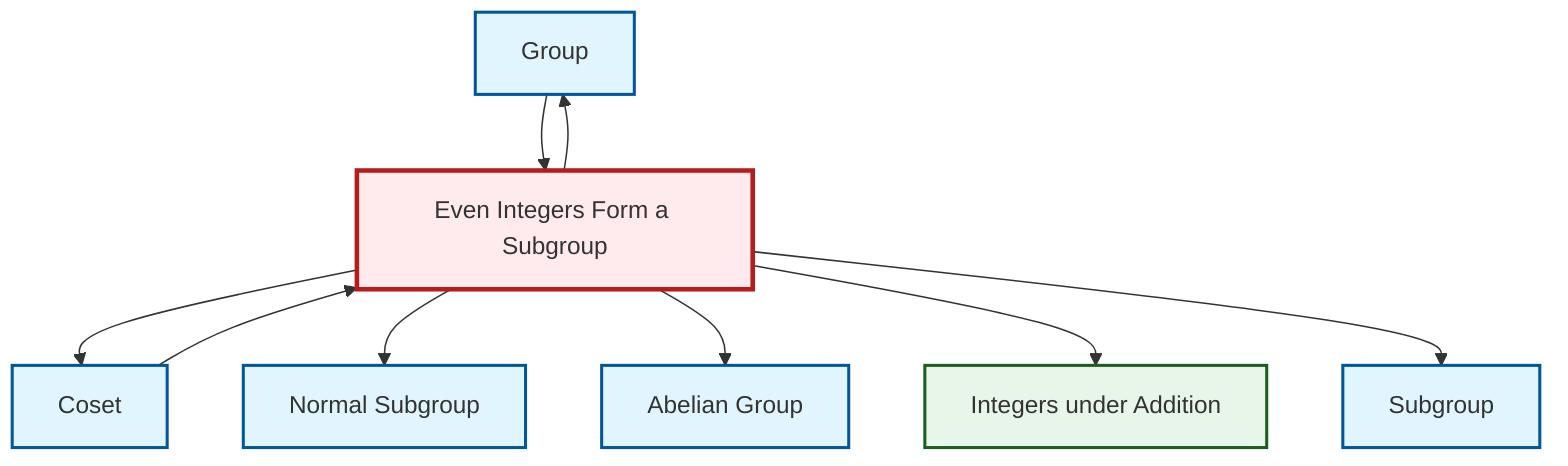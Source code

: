 graph TD
    classDef definition fill:#e1f5fe,stroke:#01579b,stroke-width:2px
    classDef theorem fill:#f3e5f5,stroke:#4a148c,stroke-width:2px
    classDef axiom fill:#fff3e0,stroke:#e65100,stroke-width:2px
    classDef example fill:#e8f5e9,stroke:#1b5e20,stroke-width:2px
    classDef current fill:#ffebee,stroke:#b71c1c,stroke-width:3px
    def-group["Group"]:::definition
    ex-even-integers-subgroup["Even Integers Form a Subgroup"]:::example
    def-abelian-group["Abelian Group"]:::definition
    def-subgroup["Subgroup"]:::definition
    def-coset["Coset"]:::definition
    def-normal-subgroup["Normal Subgroup"]:::definition
    ex-integers-addition["Integers under Addition"]:::example
    ex-even-integers-subgroup --> def-coset
    ex-even-integers-subgroup --> def-group
    ex-even-integers-subgroup --> def-normal-subgroup
    ex-even-integers-subgroup --> def-abelian-group
    def-coset --> ex-even-integers-subgroup
    ex-even-integers-subgroup --> ex-integers-addition
    def-group --> ex-even-integers-subgroup
    ex-even-integers-subgroup --> def-subgroup
    class ex-even-integers-subgroup current